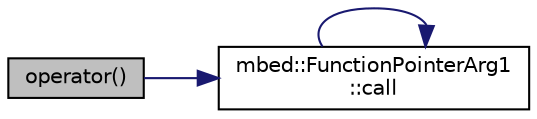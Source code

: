 digraph "operator()"
{
 // LATEX_PDF_SIZE
  edge [fontname="Helvetica",fontsize="10",labelfontname="Helvetica",labelfontsize="10"];
  node [fontname="Helvetica",fontsize="10",shape=record];
  rankdir="LR";
  Node1 [label="operator()",height=0.2,width=0.4,color="black", fillcolor="grey75", style="filled", fontcolor="black",tooltip=" "];
  Node1 -> Node2 [color="midnightblue",fontsize="10",style="solid",fontname="Helvetica"];
  Node2 [label="mbed::FunctionPointerArg1\l::call",height=0.2,width=0.4,color="black", fillcolor="white", style="filled",URL="$group__platform.html#ga0c53d39a31c7b15fb472f9c4d9121bec",tooltip=" "];
  Node2 -> Node2 [color="midnightblue",fontsize="10",style="solid",fontname="Helvetica"];
}
